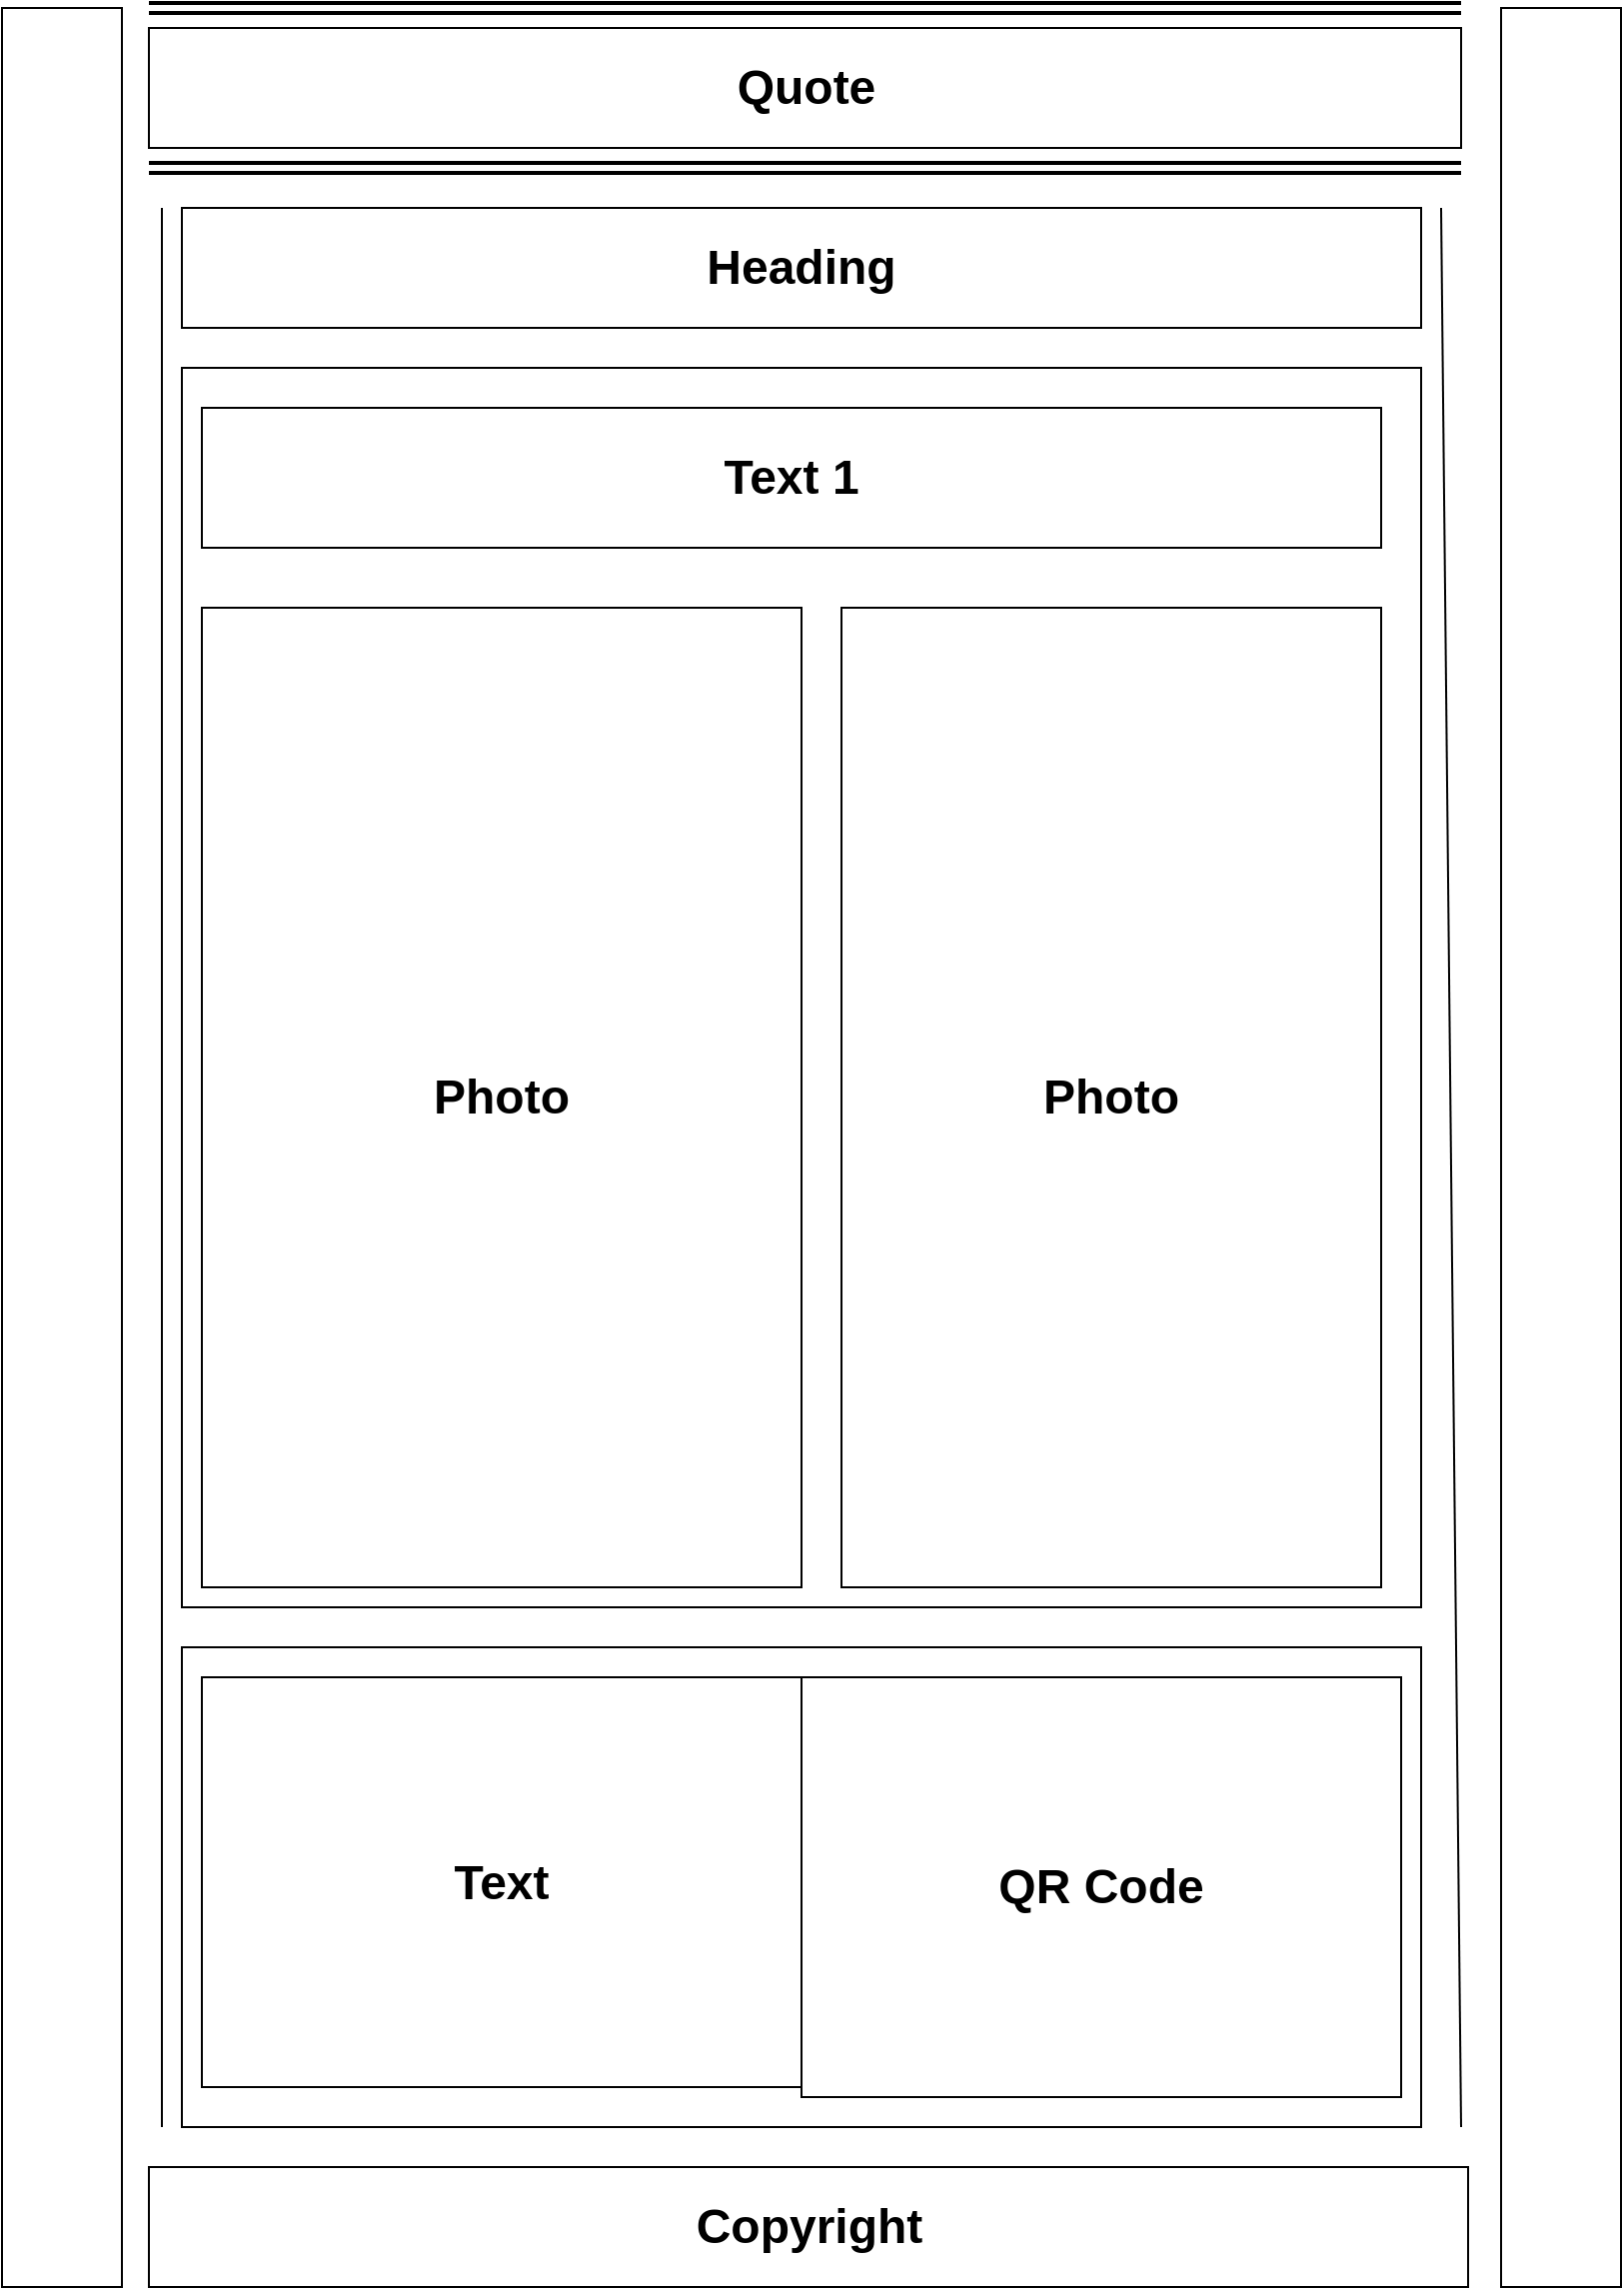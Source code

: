 <mxfile version="27.0.5">
  <diagram name="Page-1" id="VyEJU8yaisLaTQ7fBMJz">
    <mxGraphModel grid="1" page="1" gridSize="10" guides="1" tooltips="1" connect="1" arrows="1" fold="1" pageScale="1" pageWidth="827" pageHeight="1169" math="0" shadow="0">
      <root>
        <mxCell id="0" />
        <mxCell id="1" parent="0" />
        <mxCell id="RmrX7f-hB1F3z02eTJsi-1" value="" style="rounded=0;whiteSpace=wrap;html=1;" vertex="1" parent="1">
          <mxGeometry x="10" y="20" width="60" height="1140" as="geometry" />
        </mxCell>
        <mxCell id="RmrX7f-hB1F3z02eTJsi-2" value="" style="rounded=0;whiteSpace=wrap;html=1;" vertex="1" parent="1">
          <mxGeometry x="760" y="20" width="60" height="1140" as="geometry" />
        </mxCell>
        <mxCell id="RmrX7f-hB1F3z02eTJsi-3" value="&lt;h1&gt;Copyright&lt;/h1&gt;" style="rounded=0;whiteSpace=wrap;html=1;" vertex="1" parent="1">
          <mxGeometry x="83.5" y="1100" width="660" height="60" as="geometry" />
        </mxCell>
        <mxCell id="RmrX7f-hB1F3z02eTJsi-5" value="" style="shape=link;html=1;rounded=0;strokeWidth=2;" edge="1" parent="1">
          <mxGeometry width="100" relative="1" as="geometry">
            <mxPoint x="83.5" y="20" as="sourcePoint" />
            <mxPoint x="740" y="20" as="targetPoint" />
          </mxGeometry>
        </mxCell>
        <mxCell id="RmrX7f-hB1F3z02eTJsi-6" value="&lt;h1&gt;Quote&lt;/h1&gt;" style="rounded=0;whiteSpace=wrap;html=1;" vertex="1" parent="1">
          <mxGeometry x="83.5" y="30" width="656.5" height="60" as="geometry" />
        </mxCell>
        <mxCell id="RmrX7f-hB1F3z02eTJsi-8" value="" style="html=1;rounded=0;strokeWidth=2;shape=link;" edge="1" parent="1">
          <mxGeometry width="100" relative="1" as="geometry">
            <mxPoint x="83.5" y="100" as="sourcePoint" />
            <mxPoint x="740" y="100" as="targetPoint" />
          </mxGeometry>
        </mxCell>
        <mxCell id="RmrX7f-hB1F3z02eTJsi-9" value="" style="endArrow=none;html=1;rounded=0;" edge="1" parent="1">
          <mxGeometry width="50" height="50" relative="1" as="geometry">
            <mxPoint x="90" y="1080" as="sourcePoint" />
            <mxPoint x="90" y="120" as="targetPoint" />
          </mxGeometry>
        </mxCell>
        <mxCell id="RmrX7f-hB1F3z02eTJsi-11" value="" style="endArrow=none;html=1;rounded=0;" edge="1" parent="1">
          <mxGeometry width="50" height="50" relative="1" as="geometry">
            <mxPoint x="740" y="1080" as="sourcePoint" />
            <mxPoint x="730" y="120" as="targetPoint" />
          </mxGeometry>
        </mxCell>
        <mxCell id="RmrX7f-hB1F3z02eTJsi-12" value="&lt;h1&gt;Heading&lt;/h1&gt;" style="rounded=0;whiteSpace=wrap;html=1;" vertex="1" parent="1">
          <mxGeometry x="100" y="120" width="620" height="60" as="geometry" />
        </mxCell>
        <mxCell id="RmrX7f-hB1F3z02eTJsi-14" value="" style="whiteSpace=wrap;html=1;aspect=fixed;" vertex="1" parent="1">
          <mxGeometry x="100" y="200" width="620" height="620" as="geometry" />
        </mxCell>
        <mxCell id="RmrX7f-hB1F3z02eTJsi-15" value="&lt;h1&gt;Text 1&lt;/h1&gt;" style="rounded=0;whiteSpace=wrap;html=1;" vertex="1" parent="1">
          <mxGeometry x="110" y="220" width="590" height="70" as="geometry" />
        </mxCell>
        <mxCell id="RmrX7f-hB1F3z02eTJsi-16" value="&lt;h1&gt;Photo&lt;/h1&gt;" style="rounded=0;whiteSpace=wrap;html=1;" vertex="1" parent="1">
          <mxGeometry x="110" y="320" width="300" height="490" as="geometry" />
        </mxCell>
        <mxCell id="RmrX7f-hB1F3z02eTJsi-17" value="&lt;h1&gt;Photo&lt;/h1&gt;" style="rounded=0;whiteSpace=wrap;html=1;" vertex="1" parent="1">
          <mxGeometry x="430" y="320" width="270" height="490" as="geometry" />
        </mxCell>
        <mxCell id="RmrX7f-hB1F3z02eTJsi-18" value="" style="rounded=0;whiteSpace=wrap;html=1;" vertex="1" parent="1">
          <mxGeometry x="100" y="840" width="620" height="240" as="geometry" />
        </mxCell>
        <mxCell id="RmrX7f-hB1F3z02eTJsi-20" value="&lt;h1&gt;QR Code&lt;/h1&gt;" style="rounded=0;whiteSpace=wrap;html=1;" vertex="1" parent="1">
          <mxGeometry x="410" y="855" width="300" height="210" as="geometry" />
        </mxCell>
        <mxCell id="RmrX7f-hB1F3z02eTJsi-21" value="&lt;h1&gt;Text&lt;/h1&gt;" style="rounded=0;whiteSpace=wrap;html=1;" vertex="1" parent="1">
          <mxGeometry x="110" y="855" width="300" height="205" as="geometry" />
        </mxCell>
      </root>
    </mxGraphModel>
  </diagram>
</mxfile>
